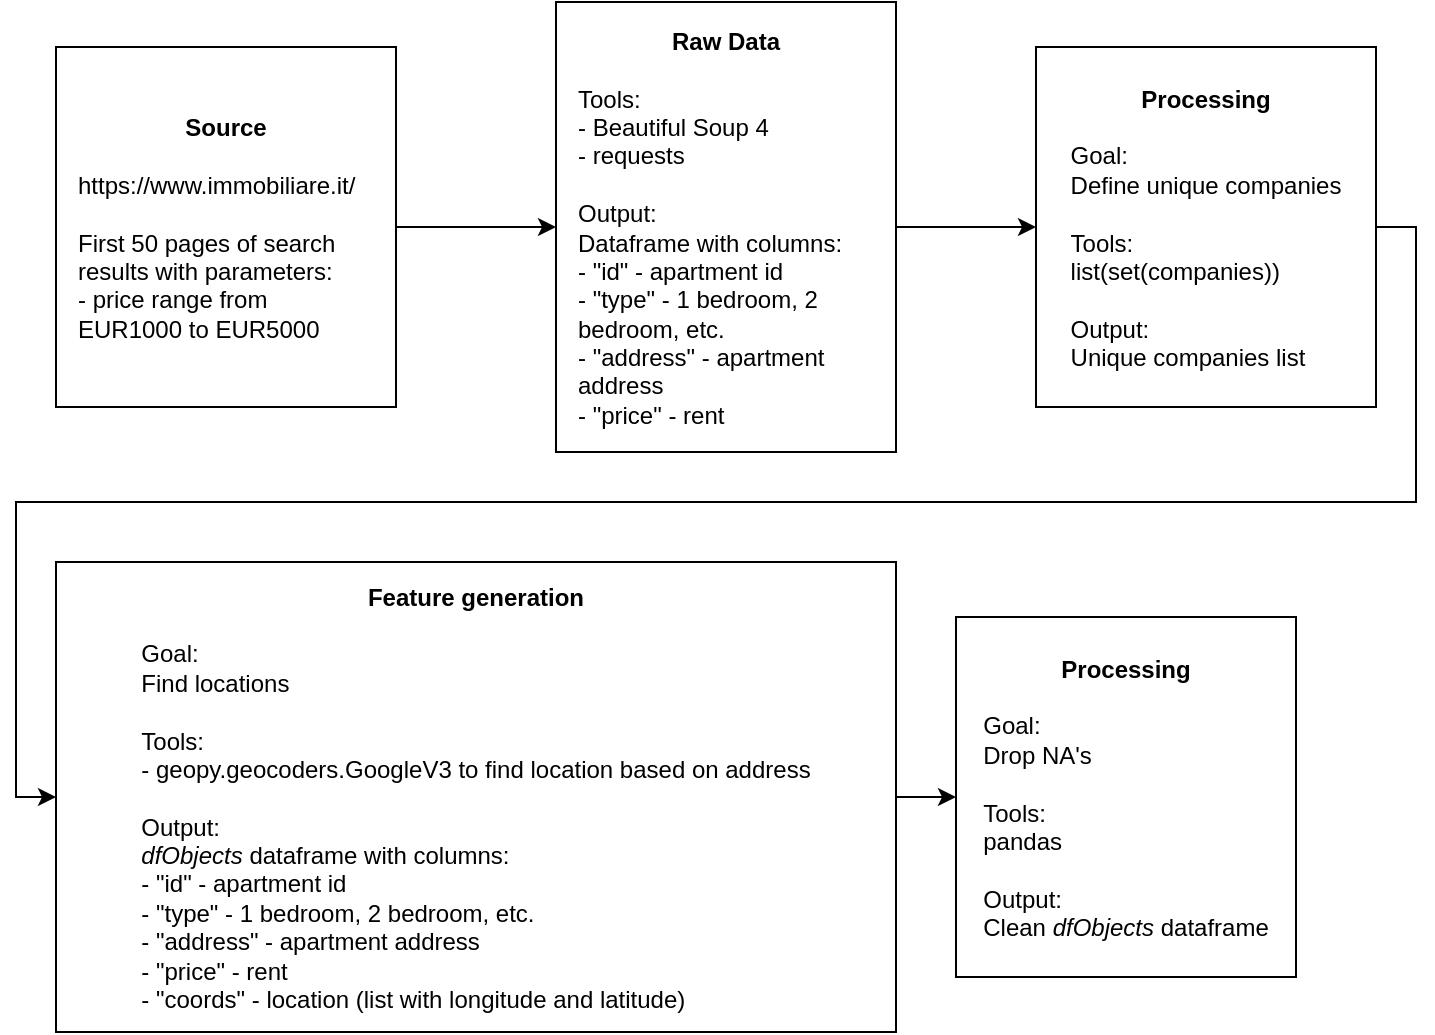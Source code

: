 <mxfile version="13.9.9" type="device"><diagram id="t5-6Unoxa3HHcP7wFQ9S" name="Страница 1"><mxGraphModel dx="1106" dy="1989" grid="1" gridSize="10" guides="1" tooltips="1" connect="1" arrows="1" fold="1" page="1" pageScale="1" pageWidth="827" pageHeight="1169" math="0" shadow="0"><root><mxCell id="0"/><mxCell id="1" parent="0"/><mxCell id="ob8WQC9F8COiulVprvO4-40" value="" style="edgeStyle=orthogonalEdgeStyle;rounded=0;orthogonalLoop=1;jettySize=auto;html=1;" parent="1" source="ob8WQC9F8COiulVprvO4-34" target="ob8WQC9F8COiulVprvO4-35" edge="1"><mxGeometry relative="1" as="geometry"/></mxCell><mxCell id="ob8WQC9F8COiulVprvO4-34" value="&lt;b&gt;Source&lt;br&gt;&lt;/b&gt;&lt;br&gt;&lt;div style=&quot;text-align: left&quot;&gt;https://www.immobiliare.it/&lt;br&gt;&lt;/div&gt;&lt;div style=&quot;text-align: left&quot;&gt;&lt;span&gt;&lt;br&gt;&lt;/span&gt;&lt;/div&gt;&lt;span&gt;&lt;div style=&quot;text-align: left&quot;&gt;&lt;span&gt;First 50 pages of search results with parameters:&lt;/span&gt;&lt;/div&gt;&lt;/span&gt;&lt;span&gt;&lt;div style=&quot;text-align: left&quot;&gt;&lt;span&gt;- price range from EUR1000 to EUR5000&amp;nbsp;&lt;br&gt;&lt;/span&gt;&lt;/div&gt;&lt;/span&gt;" style="rounded=0;whiteSpace=wrap;html=1;spacingTop=10;spacingLeft=10;spacingBottom=10;spacingRight=10;" parent="1" vertex="1"><mxGeometry x="70" y="-37.5" width="170" height="180" as="geometry"/></mxCell><mxCell id="ob8WQC9F8COiulVprvO4-41" value="" style="edgeStyle=orthogonalEdgeStyle;rounded=0;orthogonalLoop=1;jettySize=auto;html=1;" parent="1" source="ob8WQC9F8COiulVprvO4-35" target="ob8WQC9F8COiulVprvO4-36" edge="1"><mxGeometry relative="1" as="geometry"/></mxCell><mxCell id="ob8WQC9F8COiulVprvO4-35" value="&lt;span&gt;&lt;b&gt;Raw Data&lt;/b&gt;&lt;/span&gt;&lt;b&gt;&lt;br&gt;&lt;/b&gt;&lt;br&gt;&lt;div style=&quot;text-align: left&quot;&gt;&lt;span&gt;Tools:&amp;nbsp;&lt;/span&gt;&lt;/div&gt;&lt;div style=&quot;text-align: left&quot;&gt;&lt;span&gt;- Beautiful Soup 4&amp;nbsp;&lt;/span&gt;&lt;/div&gt;&lt;div style=&quot;text-align: left&quot;&gt;&lt;span&gt;- requests&lt;/span&gt;&lt;br&gt;&lt;/div&gt;&lt;div style=&quot;text-align: left&quot;&gt;&lt;span&gt;&lt;br&gt;&lt;/span&gt;&lt;/div&gt;&lt;span&gt;&lt;div style=&quot;text-align: left&quot;&gt;&lt;span&gt;Output:&amp;nbsp;&amp;nbsp;&lt;/span&gt;&lt;/div&gt;&lt;div style=&quot;text-align: left&quot;&gt;&lt;span&gt;Dataframe with columns:&lt;/span&gt;&lt;/div&gt;&lt;div style=&quot;text-align: left&quot;&gt;- &quot;id&quot; - apartment id&amp;nbsp;&lt;br style=&quot;padding: 0px ; margin: 0px&quot;&gt;- &quot;type&quot; - 1 bedroom, 2 bedroom, etc.&lt;br style=&quot;padding: 0px ; margin: 0px&quot;&gt;- &quot;address&quot; - apartment address&lt;/div&gt;&lt;div style=&quot;text-align: left&quot;&gt;- &quot;price&quot; - rent&amp;nbsp;&lt;br&gt;&lt;/div&gt;&lt;/span&gt;" style="rounded=0;whiteSpace=wrap;html=1;spacingTop=10;spacingLeft=10;spacingBottom=10;spacingRight=10;" parent="1" vertex="1"><mxGeometry x="320" y="-60" width="170" height="225" as="geometry"/></mxCell><mxCell id="ob8WQC9F8COiulVprvO4-42" style="edgeStyle=orthogonalEdgeStyle;rounded=0;orthogonalLoop=1;jettySize=auto;html=1;exitX=1;exitY=0.5;exitDx=0;exitDy=0;entryX=0;entryY=0.5;entryDx=0;entryDy=0;" parent="1" source="ob8WQC9F8COiulVprvO4-36" target="ob8WQC9F8COiulVprvO4-37" edge="1"><mxGeometry relative="1" as="geometry"><Array as="points"><mxPoint x="750" y="53"/><mxPoint x="750" y="190"/><mxPoint x="50" y="190"/><mxPoint x="50" y="338"/></Array></mxGeometry></mxCell><mxCell id="ob8WQC9F8COiulVprvO4-36" value="&lt;span&gt;&lt;b&gt;Processing&lt;/b&gt;&lt;/span&gt;&lt;b&gt;&lt;br&gt;&lt;/b&gt;&lt;br&gt;&lt;div style=&quot;text-align: left&quot;&gt;&lt;span&gt;Goal:&lt;/span&gt;&lt;br style=&quot;padding: 0px ; margin: 0px&quot;&gt;&lt;span&gt;Define unique companies&lt;/span&gt;&lt;br&gt;&lt;/div&gt;&lt;div style=&quot;text-align: left&quot;&gt;&lt;span&gt;&lt;br&gt;&lt;/span&gt;&lt;/div&gt;&lt;div style=&quot;text-align: left&quot;&gt;Tools:&lt;/div&gt;&lt;div style=&quot;text-align: left&quot;&gt;list(set(companies))&lt;/div&gt;&lt;div style=&quot;text-align: left&quot;&gt;&lt;span&gt;&lt;br&gt;&lt;/span&gt;&lt;/div&gt;&lt;div style=&quot;text-align: left&quot;&gt;Output:&amp;nbsp;&amp;nbsp;&lt;br style=&quot;padding: 0px ; margin: 0px&quot;&gt;Unique companies list&lt;span&gt;&lt;br&gt;&lt;/span&gt;&lt;/div&gt;" style="rounded=0;whiteSpace=wrap;html=1;spacingTop=10;spacingLeft=10;spacingBottom=10;spacingRight=10;" parent="1" vertex="1"><mxGeometry x="560" y="-37.5" width="170" height="180" as="geometry"/></mxCell><mxCell id="6crpN-a8_aV7sXrgpWk1-2" value="" style="edgeStyle=orthogonalEdgeStyle;rounded=0;orthogonalLoop=1;jettySize=auto;html=1;align=left;" edge="1" parent="1" source="ob8WQC9F8COiulVprvO4-37" target="6crpN-a8_aV7sXrgpWk1-1"><mxGeometry relative="1" as="geometry"/></mxCell><mxCell id="ob8WQC9F8COiulVprvO4-37" value="&lt;span&gt;&lt;b&gt;Feature generation&lt;/b&gt;&lt;/span&gt;&lt;b&gt;&lt;br&gt;&lt;/b&gt;&lt;br&gt;&lt;div style=&quot;text-align: left&quot;&gt;&lt;span&gt;Goal:&lt;/span&gt;&lt;br style=&quot;padding: 0px ; margin: 0px&quot;&gt;&lt;span&gt;Find locations&lt;/span&gt;&lt;br&gt;&lt;/div&gt;&lt;div style=&quot;text-align: left&quot;&gt;&lt;span&gt;&lt;br&gt;&lt;/span&gt;&lt;/div&gt;&lt;div style=&quot;text-align: left&quot;&gt;&lt;span&gt;Tools:&amp;nbsp;&lt;/span&gt;&lt;/div&gt;&lt;div style=&quot;text-align: left&quot;&gt;&lt;span&gt;- geopy.geocoders.GoogleV3 to find location based on address&lt;/span&gt;&lt;span&gt;&lt;br&gt;&lt;/span&gt;&lt;/div&gt;&lt;div style=&quot;text-align: left&quot;&gt;&lt;span&gt;&lt;br&gt;&lt;/span&gt;&lt;/div&gt;&lt;div style=&quot;text-align: left&quot;&gt;Output:&amp;nbsp;&amp;nbsp;&amp;nbsp;&lt;br style=&quot;padding: 0px ; margin: 0px&quot;&gt;&lt;i&gt;dfObjects&lt;/i&gt; dataframe with columns:&lt;br style=&quot;padding: 0px ; margin: 0px&quot;&gt;&lt;div&gt;- &quot;id&quot; - apartment id&amp;nbsp;&lt;br style=&quot;padding: 0px ; margin: 0px&quot;&gt;- &quot;type&quot; - 1 bedroom, 2 bedroom, etc.&lt;br style=&quot;padding: 0px ; margin: 0px&quot;&gt;- &quot;address&quot; - apartment address&lt;/div&gt;&lt;div&gt;- &quot;price&quot; - rent&amp;nbsp;&lt;/div&gt;&lt;div&gt;- &quot;coords&quot; - location (list with longitude and latitude)&lt;/div&gt;&lt;/div&gt;" style="rounded=0;whiteSpace=wrap;html=1;spacingTop=10;spacingLeft=10;spacingBottom=10;spacingRight=10;" parent="1" vertex="1"><mxGeometry x="70" y="220" width="420" height="235" as="geometry"/></mxCell><mxCell id="6crpN-a8_aV7sXrgpWk1-1" value="&lt;span&gt;&lt;b&gt;Processing&lt;/b&gt;&lt;/span&gt;&lt;b&gt;&lt;br&gt;&lt;/b&gt;&lt;br&gt;&lt;div style=&quot;text-align: left&quot;&gt;&lt;span&gt;Goal:&lt;/span&gt;&lt;br style=&quot;padding: 0px ; margin: 0px&quot;&gt;&lt;span&gt;Drop NA's&lt;/span&gt;&lt;br&gt;&lt;/div&gt;&lt;div style=&quot;text-align: left&quot;&gt;&lt;span&gt;&lt;br&gt;&lt;/span&gt;&lt;/div&gt;&lt;div style=&quot;text-align: left&quot;&gt;Tools:&lt;/div&gt;&lt;div style=&quot;text-align: left&quot;&gt;pandas&lt;/div&gt;&lt;div style=&quot;text-align: left&quot;&gt;&lt;span&gt;&lt;br&gt;&lt;/span&gt;&lt;/div&gt;&lt;div style=&quot;text-align: left&quot;&gt;Output:&amp;nbsp;&amp;nbsp;&lt;br style=&quot;padding: 0px ; margin: 0px&quot;&gt;Clean&amp;nbsp;&lt;i&gt;dfObjects &lt;/i&gt;dataframe&lt;/div&gt;" style="rounded=0;whiteSpace=wrap;html=1;spacingTop=10;spacingLeft=10;spacingBottom=10;spacingRight=10;" vertex="1" parent="1"><mxGeometry x="520" y="247.5" width="170" height="180" as="geometry"/></mxCell></root></mxGraphModel></diagram></mxfile>